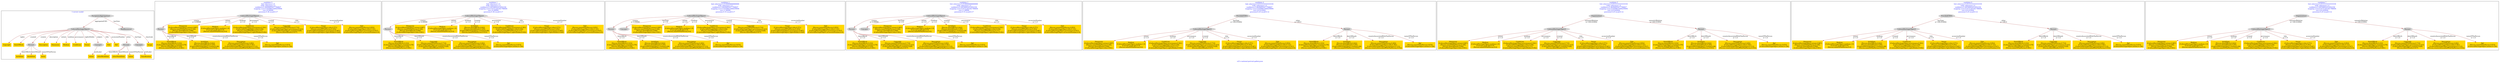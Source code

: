 digraph n0 {
fontcolor="blue"
remincross="true"
label="s23-s-national-portrait-gallery.json"
subgraph cluster_0 {
label="1-correct model"
n2[style="filled",color="white",fillcolor="lightgray",label="CulturalHeritageObject1"];
n3[shape="plaintext",style="filled",fillcolor="gold",label="Copyright"];
n4[shape="plaintext",style="filled",fillcolor="gold",label="DateOfWork"];
n5[style="filled",color="white",fillcolor="lightgray",label="Person1"];
n6[shape="plaintext",style="filled",fillcolor="gold",label="Description"];
n7[shape="plaintext",style="filled",fillcolor="gold",label="Dimension"];
n8[shape="plaintext",style="filled",fillcolor="gold",label="Medium"];
n9[shape="plaintext",style="filled",fillcolor="gold",label="CreditLine"];
n10[shape="plaintext",style="filled",fillcolor="gold",label="Owner"];
n11[style="filled",color="white",fillcolor="lightgray",label="Concept1"];
n12[shape="plaintext",style="filled",fillcolor="gold",label="Title"];
n13[shape="plaintext",style="filled",fillcolor="gold",label="Ref"];
n14[style="filled",color="white",fillcolor="lightgray",label="Person2"];
n15[style="filled",color="white",fillcolor="lightgray",label="Concept2"];
n16[shape="plaintext",style="filled",fillcolor="gold",label="birthDate"];
n17[shape="plaintext",style="filled",fillcolor="gold",label="deathDate"];
n18[shape="plaintext",style="filled",fillcolor="gold",label="Artist"];
n19[shape="plaintext",style="filled",fillcolor="gold",label="sitterBirthDate"];
n20[shape="plaintext",style="filled",fillcolor="gold",label="sitterDeathDate"];
n21[shape="plaintext",style="filled",fillcolor="gold",label="values"];
n22[style="filled",color="white",fillcolor="lightgray",label="EuropeanaAggregation1"];
n23[style="filled",color="white",fillcolor="lightgray",label="WebResource1"];
n24[shape="plaintext",style="filled",fillcolor="gold",label="Image"];
n25[shape="plaintext",style="filled",fillcolor="gold",label="values"];
n26[shape="plaintext",style="filled",fillcolor="gold",label="Classification"];
}
subgraph cluster_1 {
label="candidate 0\nlink coherence:1.0\nnode coherence:1.0\nconfidence:0.46294955477784827\nmapping score:0.6209831849259494\ncost:10.99999\n-precision:0.36-recall:0.17"
n28[style="filled",color="white",fillcolor="lightgray",label="CulturalHeritageObject1"];
n29[style="filled",color="white",fillcolor="lightgray",label="Person1"];
n30[shape="plaintext",style="filled",fillcolor="gold",label="DateOfWork\n[Person,dateOfBirth,0.432]\n[CulturalHeritageObject,created,0.278]\n[Person,dateOfDeath,0.229]\n[Person,nameOfThePerson,0.061]"];
n31[shape="plaintext",style="filled",fillcolor="gold",label="Dimension\n[CulturalHeritageObject,extent,0.887]\n[Person,nameOfThePerson,0.106]\n[Person,dateOfDeath,0.006]\n[CulturalHeritageObject,title,0.001]"];
n32[shape="plaintext",style="filled",fillcolor="gold",label="birthDate\n[Person,dateOfBirth,0.642]\n[Person,dateOfDeath,0.245]\n[CulturalHeritageObject,created,0.08]\n[Person,nameOfThePerson,0.033]"];
n33[shape="plaintext",style="filled",fillcolor="gold",label="Description\n[Person,nameOfThePerson,0.492]\n[CulturalHeritageObject,title,0.361]\n[CulturalHeritageObject,provenance,0.115]\n[Person,countryAssociatedWithThePerson,0.032]"];
n34[shape="plaintext",style="filled",fillcolor="gold",label="Medium\n[CulturalHeritageObject,medium,1.0]\n[Concept,prefLabel,0.0]\n[Person,nameOfThePerson,0.0]"];
n35[shape="plaintext",style="filled",fillcolor="gold",label="Ref\n[Person,nameOfThePerson,0.874]\n[CulturalHeritageObject,extent,0.126]"];
n36[shape="plaintext",style="filled",fillcolor="gold",label="CreditLine\n[CulturalHeritageObject,provenance,0.561]\n[CulturalHeritageObject,title,0.236]\n[Person,nameOfThePerson,0.111]\n[CulturalHeritageObject,rightsHolder,0.092]"];
n37[shape="plaintext",style="filled",fillcolor="gold",label="Copyright\n[Person,nameOfThePerson,0.733]\n[CulturalHeritageObject,provenance,0.223]\n[CulturalHeritageObject,created,0.028]\n[Person,dateOfDeath,0.017]"];
n38[shape="plaintext",style="filled",fillcolor="gold",label="Owner\n[CulturalHeritageObject,title,0.571]\n[Person,nameOfThePerson,0.293]\n[CulturalHeritageObject,provenance,0.087]\n[CulturalHeritageObject,rightsHolder,0.049]"];
n39[shape="plaintext",style="filled",fillcolor="gold",label="Title\n[Person,nameOfThePerson,0.852]\n[CulturalHeritageObject,title,0.121]\n[CulturalHeritageObject,provenance,0.027]\n[CulturalHeritageObject,accessionNumber,0.0]"];
}
subgraph cluster_2 {
label="candidate 1\nlink coherence:1.0\nnode coherence:1.0\nconfidence:0.44536043253052104\nmapping score:0.6151201441768404\ncost:10.99999\n-precision:0.36-recall:0.17"
n41[style="filled",color="white",fillcolor="lightgray",label="CulturalHeritageObject1"];
n42[style="filled",color="white",fillcolor="lightgray",label="Person1"];
n43[shape="plaintext",style="filled",fillcolor="gold",label="DateOfWork\n[Person,dateOfBirth,0.432]\n[CulturalHeritageObject,created,0.278]\n[Person,dateOfDeath,0.229]\n[Person,nameOfThePerson,0.061]"];
n44[shape="plaintext",style="filled",fillcolor="gold",label="Dimension\n[CulturalHeritageObject,extent,0.887]\n[Person,nameOfThePerson,0.106]\n[Person,dateOfDeath,0.006]\n[CulturalHeritageObject,title,0.001]"];
n45[shape="plaintext",style="filled",fillcolor="gold",label="Copyright\n[Person,nameOfThePerson,0.733]\n[CulturalHeritageObject,provenance,0.223]\n[CulturalHeritageObject,created,0.028]\n[Person,dateOfDeath,0.017]"];
n46[shape="plaintext",style="filled",fillcolor="gold",label="Description\n[Person,nameOfThePerson,0.492]\n[CulturalHeritageObject,title,0.361]\n[CulturalHeritageObject,provenance,0.115]\n[Person,countryAssociatedWithThePerson,0.032]"];
n47[shape="plaintext",style="filled",fillcolor="gold",label="Medium\n[CulturalHeritageObject,medium,1.0]\n[Concept,prefLabel,0.0]\n[Person,nameOfThePerson,0.0]"];
n48[shape="plaintext",style="filled",fillcolor="gold",label="Ref\n[Person,nameOfThePerson,0.874]\n[CulturalHeritageObject,extent,0.126]"];
n49[shape="plaintext",style="filled",fillcolor="gold",label="birthDate\n[Person,dateOfBirth,0.642]\n[Person,dateOfDeath,0.245]\n[CulturalHeritageObject,created,0.08]\n[Person,nameOfThePerson,0.033]"];
n50[shape="plaintext",style="filled",fillcolor="gold",label="CreditLine\n[CulturalHeritageObject,provenance,0.561]\n[CulturalHeritageObject,title,0.236]\n[Person,nameOfThePerson,0.111]\n[CulturalHeritageObject,rightsHolder,0.092]"];
n51[shape="plaintext",style="filled",fillcolor="gold",label="Owner\n[CulturalHeritageObject,title,0.571]\n[Person,nameOfThePerson,0.293]\n[CulturalHeritageObject,provenance,0.087]\n[CulturalHeritageObject,rightsHolder,0.049]"];
n52[shape="plaintext",style="filled",fillcolor="gold",label="Title\n[Person,nameOfThePerson,0.852]\n[CulturalHeritageObject,title,0.121]\n[CulturalHeritageObject,provenance,0.027]\n[CulturalHeritageObject,accessionNumber,0.0]"];
}
subgraph cluster_3 {
label="candidate 2\nlink coherence:0.9166666666666666\nnode coherence:1.0\nconfidence:0.46294955477784827\nmapping score:0.6209831849259494\ncost:11.99999\n-precision:0.33-recall:0.17"
n54[style="filled",color="white",fillcolor="lightgray",label="CulturalHeritageObject1"];
n55[style="filled",color="white",fillcolor="lightgray",label="Person1"];
n56[style="filled",color="white",fillcolor="lightgray",label="Concept1"];
n57[shape="plaintext",style="filled",fillcolor="gold",label="DateOfWork\n[Person,dateOfBirth,0.432]\n[CulturalHeritageObject,created,0.278]\n[Person,dateOfDeath,0.229]\n[Person,nameOfThePerson,0.061]"];
n58[shape="plaintext",style="filled",fillcolor="gold",label="Dimension\n[CulturalHeritageObject,extent,0.887]\n[Person,nameOfThePerson,0.106]\n[Person,dateOfDeath,0.006]\n[CulturalHeritageObject,title,0.001]"];
n59[shape="plaintext",style="filled",fillcolor="gold",label="birthDate\n[Person,dateOfBirth,0.642]\n[Person,dateOfDeath,0.245]\n[CulturalHeritageObject,created,0.08]\n[Person,nameOfThePerson,0.033]"];
n60[shape="plaintext",style="filled",fillcolor="gold",label="Description\n[Person,nameOfThePerson,0.492]\n[CulturalHeritageObject,title,0.361]\n[CulturalHeritageObject,provenance,0.115]\n[Person,countryAssociatedWithThePerson,0.032]"];
n61[shape="plaintext",style="filled",fillcolor="gold",label="Medium\n[CulturalHeritageObject,medium,1.0]\n[Concept,prefLabel,0.0]\n[Person,nameOfThePerson,0.0]"];
n62[shape="plaintext",style="filled",fillcolor="gold",label="Ref\n[Person,nameOfThePerson,0.874]\n[CulturalHeritageObject,extent,0.126]"];
n63[shape="plaintext",style="filled",fillcolor="gold",label="CreditLine\n[CulturalHeritageObject,provenance,0.561]\n[CulturalHeritageObject,title,0.236]\n[Person,nameOfThePerson,0.111]\n[CulturalHeritageObject,rightsHolder,0.092]"];
n64[shape="plaintext",style="filled",fillcolor="gold",label="Copyright\n[Person,nameOfThePerson,0.733]\n[CulturalHeritageObject,provenance,0.223]\n[CulturalHeritageObject,created,0.028]\n[Person,dateOfDeath,0.017]"];
n65[shape="plaintext",style="filled",fillcolor="gold",label="Owner\n[CulturalHeritageObject,title,0.571]\n[Person,nameOfThePerson,0.293]\n[CulturalHeritageObject,provenance,0.087]\n[CulturalHeritageObject,rightsHolder,0.049]"];
n66[shape="plaintext",style="filled",fillcolor="gold",label="Title\n[Person,nameOfThePerson,0.852]\n[CulturalHeritageObject,title,0.121]\n[CulturalHeritageObject,provenance,0.027]\n[CulturalHeritageObject,accessionNumber,0.0]"];
}
subgraph cluster_4 {
label="candidate 3\nlink coherence:0.9166666666666666\nnode coherence:1.0\nconfidence:0.44536043253052104\nmapping score:0.6151201441768404\ncost:11.99999\n-precision:0.33-recall:0.17"
n68[style="filled",color="white",fillcolor="lightgray",label="CulturalHeritageObject1"];
n69[style="filled",color="white",fillcolor="lightgray",label="Person1"];
n70[style="filled",color="white",fillcolor="lightgray",label="Concept1"];
n71[shape="plaintext",style="filled",fillcolor="gold",label="DateOfWork\n[Person,dateOfBirth,0.432]\n[CulturalHeritageObject,created,0.278]\n[Person,dateOfDeath,0.229]\n[Person,nameOfThePerson,0.061]"];
n72[shape="plaintext",style="filled",fillcolor="gold",label="Dimension\n[CulturalHeritageObject,extent,0.887]\n[Person,nameOfThePerson,0.106]\n[Person,dateOfDeath,0.006]\n[CulturalHeritageObject,title,0.001]"];
n73[shape="plaintext",style="filled",fillcolor="gold",label="Copyright\n[Person,nameOfThePerson,0.733]\n[CulturalHeritageObject,provenance,0.223]\n[CulturalHeritageObject,created,0.028]\n[Person,dateOfDeath,0.017]"];
n74[shape="plaintext",style="filled",fillcolor="gold",label="Description\n[Person,nameOfThePerson,0.492]\n[CulturalHeritageObject,title,0.361]\n[CulturalHeritageObject,provenance,0.115]\n[Person,countryAssociatedWithThePerson,0.032]"];
n75[shape="plaintext",style="filled",fillcolor="gold",label="Medium\n[CulturalHeritageObject,medium,1.0]\n[Concept,prefLabel,0.0]\n[Person,nameOfThePerson,0.0]"];
n76[shape="plaintext",style="filled",fillcolor="gold",label="Ref\n[Person,nameOfThePerson,0.874]\n[CulturalHeritageObject,extent,0.126]"];
n77[shape="plaintext",style="filled",fillcolor="gold",label="birthDate\n[Person,dateOfBirth,0.642]\n[Person,dateOfDeath,0.245]\n[CulturalHeritageObject,created,0.08]\n[Person,nameOfThePerson,0.033]"];
n78[shape="plaintext",style="filled",fillcolor="gold",label="CreditLine\n[CulturalHeritageObject,provenance,0.561]\n[CulturalHeritageObject,title,0.236]\n[Person,nameOfThePerson,0.111]\n[CulturalHeritageObject,rightsHolder,0.092]"];
n79[shape="plaintext",style="filled",fillcolor="gold",label="Owner\n[CulturalHeritageObject,title,0.571]\n[Person,nameOfThePerson,0.293]\n[CulturalHeritageObject,provenance,0.087]\n[CulturalHeritageObject,rightsHolder,0.049]"];
n80[shape="plaintext",style="filled",fillcolor="gold",label="Title\n[Person,nameOfThePerson,0.852]\n[CulturalHeritageObject,title,0.121]\n[CulturalHeritageObject,provenance,0.027]\n[CulturalHeritageObject,accessionNumber,0.0]"];
}
subgraph cluster_5 {
label="candidate 4\nlink coherence:0.8333333333333334\nnode coherence:1.0\nconfidence:0.46294955477784827\nmapping score:0.6209831849259494\ncost:210.010002\n-precision:0.25-recall:0.12"
n82[style="filled",color="white",fillcolor="lightgray",label="ProvidedCHO1"];
n83[style="filled",color="white",fillcolor="lightgray",label="CulturalHeritageObject1"];
n84[style="filled",color="white",fillcolor="lightgray",label="Person1"];
n85[shape="plaintext",style="filled",fillcolor="gold",label="DateOfWork\n[Person,dateOfBirth,0.432]\n[CulturalHeritageObject,created,0.278]\n[Person,dateOfDeath,0.229]\n[Person,nameOfThePerson,0.061]"];
n86[shape="plaintext",style="filled",fillcolor="gold",label="Dimension\n[CulturalHeritageObject,extent,0.887]\n[Person,nameOfThePerson,0.106]\n[Person,dateOfDeath,0.006]\n[CulturalHeritageObject,title,0.001]"];
n87[shape="plaintext",style="filled",fillcolor="gold",label="birthDate\n[Person,dateOfBirth,0.642]\n[Person,dateOfDeath,0.245]\n[CulturalHeritageObject,created,0.08]\n[Person,nameOfThePerson,0.033]"];
n88[shape="plaintext",style="filled",fillcolor="gold",label="Description\n[Person,nameOfThePerson,0.492]\n[CulturalHeritageObject,title,0.361]\n[CulturalHeritageObject,provenance,0.115]\n[Person,countryAssociatedWithThePerson,0.032]"];
n89[shape="plaintext",style="filled",fillcolor="gold",label="Medium\n[CulturalHeritageObject,medium,1.0]\n[Concept,prefLabel,0.0]\n[Person,nameOfThePerson,0.0]"];
n90[shape="plaintext",style="filled",fillcolor="gold",label="Ref\n[Person,nameOfThePerson,0.874]\n[CulturalHeritageObject,extent,0.126]"];
n91[shape="plaintext",style="filled",fillcolor="gold",label="CreditLine\n[CulturalHeritageObject,provenance,0.561]\n[CulturalHeritageObject,title,0.236]\n[Person,nameOfThePerson,0.111]\n[CulturalHeritageObject,rightsHolder,0.092]"];
n92[shape="plaintext",style="filled",fillcolor="gold",label="Copyright\n[Person,nameOfThePerson,0.733]\n[CulturalHeritageObject,provenance,0.223]\n[CulturalHeritageObject,created,0.028]\n[Person,dateOfDeath,0.017]"];
n93[shape="plaintext",style="filled",fillcolor="gold",label="Owner\n[CulturalHeritageObject,title,0.571]\n[Person,nameOfThePerson,0.293]\n[CulturalHeritageObject,provenance,0.087]\n[CulturalHeritageObject,rightsHolder,0.049]"];
n94[shape="plaintext",style="filled",fillcolor="gold",label="Title\n[Person,nameOfThePerson,0.852]\n[CulturalHeritageObject,title,0.121]\n[CulturalHeritageObject,provenance,0.027]\n[CulturalHeritageObject,accessionNumber,0.0]"];
}
subgraph cluster_6 {
label="candidate 5\nlink coherence:0.8333333333333334\nnode coherence:1.0\nconfidence:0.46294955477784827\nmapping score:0.6209831849259494\ncost:210.020004\n-precision:0.25-recall:0.12"
n96[style="filled",color="white",fillcolor="lightgray",label="Organization1"];
n97[style="filled",color="white",fillcolor="lightgray",label="CulturalHeritageObject1"];
n98[style="filled",color="white",fillcolor="lightgray",label="Person1"];
n99[shape="plaintext",style="filled",fillcolor="gold",label="DateOfWork\n[Person,dateOfBirth,0.432]\n[CulturalHeritageObject,created,0.278]\n[Person,dateOfDeath,0.229]\n[Person,nameOfThePerson,0.061]"];
n100[shape="plaintext",style="filled",fillcolor="gold",label="Dimension\n[CulturalHeritageObject,extent,0.887]\n[Person,nameOfThePerson,0.106]\n[Person,dateOfDeath,0.006]\n[CulturalHeritageObject,title,0.001]"];
n101[shape="plaintext",style="filled",fillcolor="gold",label="birthDate\n[Person,dateOfBirth,0.642]\n[Person,dateOfDeath,0.245]\n[CulturalHeritageObject,created,0.08]\n[Person,nameOfThePerson,0.033]"];
n102[shape="plaintext",style="filled",fillcolor="gold",label="Description\n[Person,nameOfThePerson,0.492]\n[CulturalHeritageObject,title,0.361]\n[CulturalHeritageObject,provenance,0.115]\n[Person,countryAssociatedWithThePerson,0.032]"];
n103[shape="plaintext",style="filled",fillcolor="gold",label="Medium\n[CulturalHeritageObject,medium,1.0]\n[Concept,prefLabel,0.0]\n[Person,nameOfThePerson,0.0]"];
n104[shape="plaintext",style="filled",fillcolor="gold",label="Ref\n[Person,nameOfThePerson,0.874]\n[CulturalHeritageObject,extent,0.126]"];
n105[shape="plaintext",style="filled",fillcolor="gold",label="CreditLine\n[CulturalHeritageObject,provenance,0.561]\n[CulturalHeritageObject,title,0.236]\n[Person,nameOfThePerson,0.111]\n[CulturalHeritageObject,rightsHolder,0.092]"];
n106[shape="plaintext",style="filled",fillcolor="gold",label="Copyright\n[Person,nameOfThePerson,0.733]\n[CulturalHeritageObject,provenance,0.223]\n[CulturalHeritageObject,created,0.028]\n[Person,dateOfDeath,0.017]"];
n107[shape="plaintext",style="filled",fillcolor="gold",label="Owner\n[CulturalHeritageObject,title,0.571]\n[Person,nameOfThePerson,0.293]\n[CulturalHeritageObject,provenance,0.087]\n[CulturalHeritageObject,rightsHolder,0.049]"];
n108[shape="plaintext",style="filled",fillcolor="gold",label="Title\n[Person,nameOfThePerson,0.852]\n[CulturalHeritageObject,title,0.121]\n[CulturalHeritageObject,provenance,0.027]\n[CulturalHeritageObject,accessionNumber,0.0]"];
}
subgraph cluster_7 {
label="candidate 6\nlink coherence:0.8333333333333334\nnode coherence:1.0\nconfidence:0.44536043253052104\nmapping score:0.6151201441768404\ncost:210.010002\n-precision:0.25-recall:0.12"
n110[style="filled",color="white",fillcolor="lightgray",label="ProvidedCHO1"];
n111[style="filled",color="white",fillcolor="lightgray",label="CulturalHeritageObject1"];
n112[style="filled",color="white",fillcolor="lightgray",label="Person1"];
n113[shape="plaintext",style="filled",fillcolor="gold",label="DateOfWork\n[Person,dateOfBirth,0.432]\n[CulturalHeritageObject,created,0.278]\n[Person,dateOfDeath,0.229]\n[Person,nameOfThePerson,0.061]"];
n114[shape="plaintext",style="filled",fillcolor="gold",label="Dimension\n[CulturalHeritageObject,extent,0.887]\n[Person,nameOfThePerson,0.106]\n[Person,dateOfDeath,0.006]\n[CulturalHeritageObject,title,0.001]"];
n115[shape="plaintext",style="filled",fillcolor="gold",label="Copyright\n[Person,nameOfThePerson,0.733]\n[CulturalHeritageObject,provenance,0.223]\n[CulturalHeritageObject,created,0.028]\n[Person,dateOfDeath,0.017]"];
n116[shape="plaintext",style="filled",fillcolor="gold",label="Description\n[Person,nameOfThePerson,0.492]\n[CulturalHeritageObject,title,0.361]\n[CulturalHeritageObject,provenance,0.115]\n[Person,countryAssociatedWithThePerson,0.032]"];
n117[shape="plaintext",style="filled",fillcolor="gold",label="Medium\n[CulturalHeritageObject,medium,1.0]\n[Concept,prefLabel,0.0]\n[Person,nameOfThePerson,0.0]"];
n118[shape="plaintext",style="filled",fillcolor="gold",label="Ref\n[Person,nameOfThePerson,0.874]\n[CulturalHeritageObject,extent,0.126]"];
n119[shape="plaintext",style="filled",fillcolor="gold",label="birthDate\n[Person,dateOfBirth,0.642]\n[Person,dateOfDeath,0.245]\n[CulturalHeritageObject,created,0.08]\n[Person,nameOfThePerson,0.033]"];
n120[shape="plaintext",style="filled",fillcolor="gold",label="CreditLine\n[CulturalHeritageObject,provenance,0.561]\n[CulturalHeritageObject,title,0.236]\n[Person,nameOfThePerson,0.111]\n[CulturalHeritageObject,rightsHolder,0.092]"];
n121[shape="plaintext",style="filled",fillcolor="gold",label="Owner\n[CulturalHeritageObject,title,0.571]\n[Person,nameOfThePerson,0.293]\n[CulturalHeritageObject,provenance,0.087]\n[CulturalHeritageObject,rightsHolder,0.049]"];
n122[shape="plaintext",style="filled",fillcolor="gold",label="Title\n[Person,nameOfThePerson,0.852]\n[CulturalHeritageObject,title,0.121]\n[CulturalHeritageObject,provenance,0.027]\n[CulturalHeritageObject,accessionNumber,0.0]"];
}
subgraph cluster_8 {
label="candidate 7\nlink coherence:0.8333333333333334\nnode coherence:1.0\nconfidence:0.44536043253052104\nmapping score:0.6151201441768404\ncost:210.020004\n-precision:0.25-recall:0.12"
n124[style="filled",color="white",fillcolor="lightgray",label="Organization1"];
n125[style="filled",color="white",fillcolor="lightgray",label="CulturalHeritageObject1"];
n126[style="filled",color="white",fillcolor="lightgray",label="Person1"];
n127[shape="plaintext",style="filled",fillcolor="gold",label="DateOfWork\n[Person,dateOfBirth,0.432]\n[CulturalHeritageObject,created,0.278]\n[Person,dateOfDeath,0.229]\n[Person,nameOfThePerson,0.061]"];
n128[shape="plaintext",style="filled",fillcolor="gold",label="Dimension\n[CulturalHeritageObject,extent,0.887]\n[Person,nameOfThePerson,0.106]\n[Person,dateOfDeath,0.006]\n[CulturalHeritageObject,title,0.001]"];
n129[shape="plaintext",style="filled",fillcolor="gold",label="Copyright\n[Person,nameOfThePerson,0.733]\n[CulturalHeritageObject,provenance,0.223]\n[CulturalHeritageObject,created,0.028]\n[Person,dateOfDeath,0.017]"];
n130[shape="plaintext",style="filled",fillcolor="gold",label="Description\n[Person,nameOfThePerson,0.492]\n[CulturalHeritageObject,title,0.361]\n[CulturalHeritageObject,provenance,0.115]\n[Person,countryAssociatedWithThePerson,0.032]"];
n131[shape="plaintext",style="filled",fillcolor="gold",label="Medium\n[CulturalHeritageObject,medium,1.0]\n[Concept,prefLabel,0.0]\n[Person,nameOfThePerson,0.0]"];
n132[shape="plaintext",style="filled",fillcolor="gold",label="Ref\n[Person,nameOfThePerson,0.874]\n[CulturalHeritageObject,extent,0.126]"];
n133[shape="plaintext",style="filled",fillcolor="gold",label="birthDate\n[Person,dateOfBirth,0.642]\n[Person,dateOfDeath,0.245]\n[CulturalHeritageObject,created,0.08]\n[Person,nameOfThePerson,0.033]"];
n134[shape="plaintext",style="filled",fillcolor="gold",label="CreditLine\n[CulturalHeritageObject,provenance,0.561]\n[CulturalHeritageObject,title,0.236]\n[Person,nameOfThePerson,0.111]\n[CulturalHeritageObject,rightsHolder,0.092]"];
n135[shape="plaintext",style="filled",fillcolor="gold",label="Owner\n[CulturalHeritageObject,title,0.571]\n[Person,nameOfThePerson,0.293]\n[CulturalHeritageObject,provenance,0.087]\n[CulturalHeritageObject,rightsHolder,0.049]"];
n136[shape="plaintext",style="filled",fillcolor="gold",label="Title\n[Person,nameOfThePerson,0.852]\n[CulturalHeritageObject,title,0.121]\n[CulturalHeritageObject,provenance,0.027]\n[CulturalHeritageObject,accessionNumber,0.0]"];
}
n2 -> n3[color="brown",fontcolor="black",label="rights"]
n2 -> n4[color="brown",fontcolor="black",label="created"]
n2 -> n5[color="brown",fontcolor="black",label="creator"]
n2 -> n6[color="brown",fontcolor="black",label="description"]
n2 -> n7[color="brown",fontcolor="black",label="extent"]
n2 -> n8[color="brown",fontcolor="black",label="medium"]
n2 -> n9[color="brown",fontcolor="black",label="provenance"]
n2 -> n10[color="brown",fontcolor="black",label="rightsHolder"]
n2 -> n11[color="brown",fontcolor="black",label="subject"]
n2 -> n12[color="brown",fontcolor="black",label="title"]
n2 -> n13[color="brown",fontcolor="black",label="accessionNumber"]
n2 -> n14[color="brown",fontcolor="black",label="sitter"]
n2 -> n15[color="brown",fontcolor="black",label="hasType"]
n5 -> n16[color="brown",fontcolor="black",label="dateOfBirth"]
n5 -> n17[color="brown",fontcolor="black",label="dateOfDeath"]
n5 -> n18[color="brown",fontcolor="black",label="nameOfThePerson"]
n14 -> n19[color="brown",fontcolor="black",label="dateOfBirth"]
n14 -> n20[color="brown",fontcolor="black",label="dateOfDeath"]
n14 -> n21[color="brown",fontcolor="black",label="nameOfThePerson"]
n22 -> n2[color="brown",fontcolor="black",label="aggregatedCHO"]
n22 -> n23[color="brown",fontcolor="black",label="hasView"]
n23 -> n24[color="brown",fontcolor="black",label="classLink"]
n11 -> n25[color="brown",fontcolor="black",label="prefLabel"]
n15 -> n26[color="brown",fontcolor="black",label="prefLabel"]
n28 -> n29[color="brown",fontcolor="black",label="creator\nw=0.99999"]
n29 -> n30[color="brown",fontcolor="black",label="dateOfBirth\nw=1.0"]
n28 -> n31[color="brown",fontcolor="black",label="extent\nw=1.0"]
n29 -> n32[color="brown",fontcolor="black",label="dateOfDeath\nw=1.0"]
n29 -> n33[color="brown",fontcolor="black",label="countryAssociatedWithThePerson\nw=1.0"]
n28 -> n34[color="brown",fontcolor="black",label="medium\nw=1.0"]
n29 -> n35[color="brown",fontcolor="black",label="nameOfThePerson\nw=1.0"]
n28 -> n36[color="brown",fontcolor="black",label="provenance\nw=1.0"]
n28 -> n37[color="brown",fontcolor="black",label="created\nw=1.0"]
n28 -> n38[color="brown",fontcolor="black",label="title\nw=1.0"]
n28 -> n39[color="brown",fontcolor="black",label="accessionNumber\nw=1.0"]
n41 -> n42[color="brown",fontcolor="black",label="creator\nw=0.99999"]
n42 -> n43[color="brown",fontcolor="black",label="dateOfBirth\nw=1.0"]
n41 -> n44[color="brown",fontcolor="black",label="extent\nw=1.0"]
n42 -> n45[color="brown",fontcolor="black",label="dateOfDeath\nw=1.0"]
n42 -> n46[color="brown",fontcolor="black",label="countryAssociatedWithThePerson\nw=1.0"]
n41 -> n47[color="brown",fontcolor="black",label="medium\nw=1.0"]
n42 -> n48[color="brown",fontcolor="black",label="nameOfThePerson\nw=1.0"]
n41 -> n49[color="brown",fontcolor="black",label="created\nw=1.0"]
n41 -> n50[color="brown",fontcolor="black",label="provenance\nw=1.0"]
n41 -> n51[color="brown",fontcolor="black",label="title\nw=1.0"]
n41 -> n52[color="brown",fontcolor="black",label="accessionNumber\nw=1.0"]
n54 -> n55[color="brown",fontcolor="black",label="creator\nw=0.99999"]
n54 -> n56[color="brown",fontcolor="black",label="hasType\nw=1.0"]
n55 -> n57[color="brown",fontcolor="black",label="dateOfBirth\nw=1.0"]
n54 -> n58[color="brown",fontcolor="black",label="extent\nw=1.0"]
n55 -> n59[color="brown",fontcolor="black",label="dateOfDeath\nw=1.0"]
n55 -> n60[color="brown",fontcolor="black",label="countryAssociatedWithThePerson\nw=1.0"]
n54 -> n61[color="brown",fontcolor="black",label="medium\nw=1.0"]
n55 -> n62[color="brown",fontcolor="black",label="nameOfThePerson\nw=1.0"]
n54 -> n63[color="brown",fontcolor="black",label="provenance\nw=1.0"]
n54 -> n64[color="brown",fontcolor="black",label="created\nw=1.0"]
n54 -> n65[color="brown",fontcolor="black",label="title\nw=1.0"]
n54 -> n66[color="brown",fontcolor="black",label="accessionNumber\nw=1.0"]
n68 -> n69[color="brown",fontcolor="black",label="creator\nw=0.99999"]
n68 -> n70[color="brown",fontcolor="black",label="hasType\nw=1.0"]
n69 -> n71[color="brown",fontcolor="black",label="dateOfBirth\nw=1.0"]
n68 -> n72[color="brown",fontcolor="black",label="extent\nw=1.0"]
n69 -> n73[color="brown",fontcolor="black",label="dateOfDeath\nw=1.0"]
n69 -> n74[color="brown",fontcolor="black",label="countryAssociatedWithThePerson\nw=1.0"]
n68 -> n75[color="brown",fontcolor="black",label="medium\nw=1.0"]
n69 -> n76[color="brown",fontcolor="black",label="nameOfThePerson\nw=1.0"]
n68 -> n77[color="brown",fontcolor="black",label="created\nw=1.0"]
n68 -> n78[color="brown",fontcolor="black",label="provenance\nw=1.0"]
n68 -> n79[color="brown",fontcolor="black",label="title\nw=1.0"]
n68 -> n80[color="brown",fontcolor="black",label="accessionNumber\nw=1.0"]
n82 -> n83[color="brown",fontcolor="black",label="hasType\nw=100.010002"]
n82 -> n84[color="brown",fontcolor="black",label="sitter\nw=100.0"]
n84 -> n85[color="brown",fontcolor="black",label="dateOfBirth\nw=1.0"]
n83 -> n86[color="brown",fontcolor="black",label="extent\nw=1.0"]
n84 -> n87[color="brown",fontcolor="black",label="dateOfDeath\nw=1.0"]
n84 -> n88[color="brown",fontcolor="black",label="countryAssociatedWithThePerson\nw=1.0"]
n83 -> n89[color="brown",fontcolor="black",label="medium\nw=1.0"]
n84 -> n90[color="brown",fontcolor="black",label="nameOfThePerson\nw=1.0"]
n83 -> n91[color="brown",fontcolor="black",label="provenance\nw=1.0"]
n83 -> n92[color="brown",fontcolor="black",label="created\nw=1.0"]
n83 -> n93[color="brown",fontcolor="black",label="title\nw=1.0"]
n83 -> n94[color="brown",fontcolor="black",label="accessionNumber\nw=1.0"]
n96 -> n97[color="brown",fontcolor="black",label="semanticRelation\nw=100.010002"]
n96 -> n98[color="brown",fontcolor="black",label="semanticRelation\nw=100.010002"]
n98 -> n99[color="brown",fontcolor="black",label="dateOfBirth\nw=1.0"]
n97 -> n100[color="brown",fontcolor="black",label="extent\nw=1.0"]
n98 -> n101[color="brown",fontcolor="black",label="dateOfDeath\nw=1.0"]
n98 -> n102[color="brown",fontcolor="black",label="countryAssociatedWithThePerson\nw=1.0"]
n97 -> n103[color="brown",fontcolor="black",label="medium\nw=1.0"]
n98 -> n104[color="brown",fontcolor="black",label="nameOfThePerson\nw=1.0"]
n97 -> n105[color="brown",fontcolor="black",label="provenance\nw=1.0"]
n97 -> n106[color="brown",fontcolor="black",label="created\nw=1.0"]
n97 -> n107[color="brown",fontcolor="black",label="title\nw=1.0"]
n97 -> n108[color="brown",fontcolor="black",label="accessionNumber\nw=1.0"]
n110 -> n111[color="brown",fontcolor="black",label="hasType\nw=100.010002"]
n110 -> n112[color="brown",fontcolor="black",label="sitter\nw=100.0"]
n112 -> n113[color="brown",fontcolor="black",label="dateOfBirth\nw=1.0"]
n111 -> n114[color="brown",fontcolor="black",label="extent\nw=1.0"]
n112 -> n115[color="brown",fontcolor="black",label="dateOfDeath\nw=1.0"]
n112 -> n116[color="brown",fontcolor="black",label="countryAssociatedWithThePerson\nw=1.0"]
n111 -> n117[color="brown",fontcolor="black",label="medium\nw=1.0"]
n112 -> n118[color="brown",fontcolor="black",label="nameOfThePerson\nw=1.0"]
n111 -> n119[color="brown",fontcolor="black",label="created\nw=1.0"]
n111 -> n120[color="brown",fontcolor="black",label="provenance\nw=1.0"]
n111 -> n121[color="brown",fontcolor="black",label="title\nw=1.0"]
n111 -> n122[color="brown",fontcolor="black",label="accessionNumber\nw=1.0"]
n124 -> n125[color="brown",fontcolor="black",label="semanticRelation\nw=100.010002"]
n124 -> n126[color="brown",fontcolor="black",label="semanticRelation\nw=100.010002"]
n126 -> n127[color="brown",fontcolor="black",label="dateOfBirth\nw=1.0"]
n125 -> n128[color="brown",fontcolor="black",label="extent\nw=1.0"]
n126 -> n129[color="brown",fontcolor="black",label="dateOfDeath\nw=1.0"]
n126 -> n130[color="brown",fontcolor="black",label="countryAssociatedWithThePerson\nw=1.0"]
n125 -> n131[color="brown",fontcolor="black",label="medium\nw=1.0"]
n126 -> n132[color="brown",fontcolor="black",label="nameOfThePerson\nw=1.0"]
n125 -> n133[color="brown",fontcolor="black",label="created\nw=1.0"]
n125 -> n134[color="brown",fontcolor="black",label="provenance\nw=1.0"]
n125 -> n135[color="brown",fontcolor="black",label="title\nw=1.0"]
n125 -> n136[color="brown",fontcolor="black",label="accessionNumber\nw=1.0"]
}
